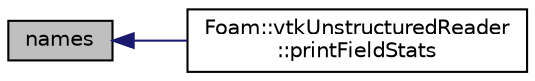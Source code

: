 digraph "names"
{
  bgcolor="transparent";
  edge [fontname="Helvetica",fontsize="10",labelfontname="Helvetica",labelfontsize="10"];
  node [fontname="Helvetica",fontsize="10",shape=record];
  rankdir="LR";
  Node1 [label="names",height=0.2,width=0.4,color="black", fillcolor="grey75", style="filled", fontcolor="black"];
  Node1 -> Node2 [dir="back",color="midnightblue",fontsize="10",style="solid",fontname="Helvetica"];
  Node2 [label="Foam::vtkUnstructuredReader\l::printFieldStats",height=0.2,width=0.4,color="black",URL="$a02820.html#a9f59c99d201e4828cb92b238837959f8",tooltip="Debug: print contents of objectRegistry. "];
}
